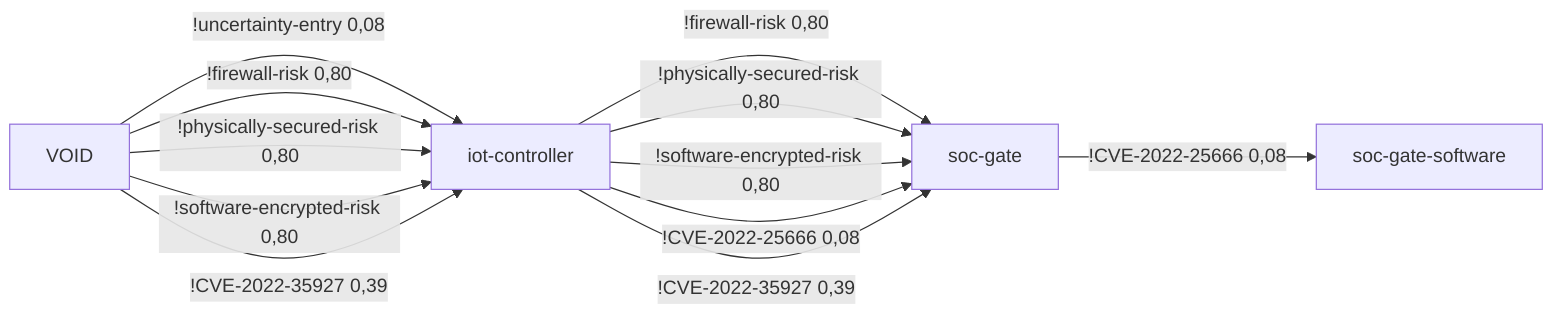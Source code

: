 %% AttributeChange [4mcontiki-ng/contiki-ng[0m to [4m4.7[0m for node [4miot-controller[0m
%%  VOID -[1,00]->  iot-controller -[1,00]->  soc-gate -[0,08]-> soc-gate-software 23,78 0,08
flowchart LR
	iot-controller[iot-controller]
	soc-gate-software[soc-gate-software]
	soc-gate[soc-gate]
	VOID[VOID]
	iot-controller -->|!firewall-risk 0,80| soc-gate
	iot-controller -->|!physically-secured-risk 0,80| soc-gate
	iot-controller -->|!software-encrypted-risk 0,80| soc-gate
	iot-controller -->|!CVE-2022-25666 0,08| soc-gate
	iot-controller -->|!CVE-2022-35927 0,39| soc-gate
	soc-gate -->|!CVE-2022-25666 0,08| soc-gate-software
	VOID -->|!uncertainty-entry 0,08| iot-controller
	VOID -->|!firewall-risk 0,80| iot-controller
	VOID -->|!physically-secured-risk 0,80| iot-controller
	VOID -->|!software-encrypted-risk 0,80| iot-controller
	VOID -->|!CVE-2022-35927 0,39| iot-controller